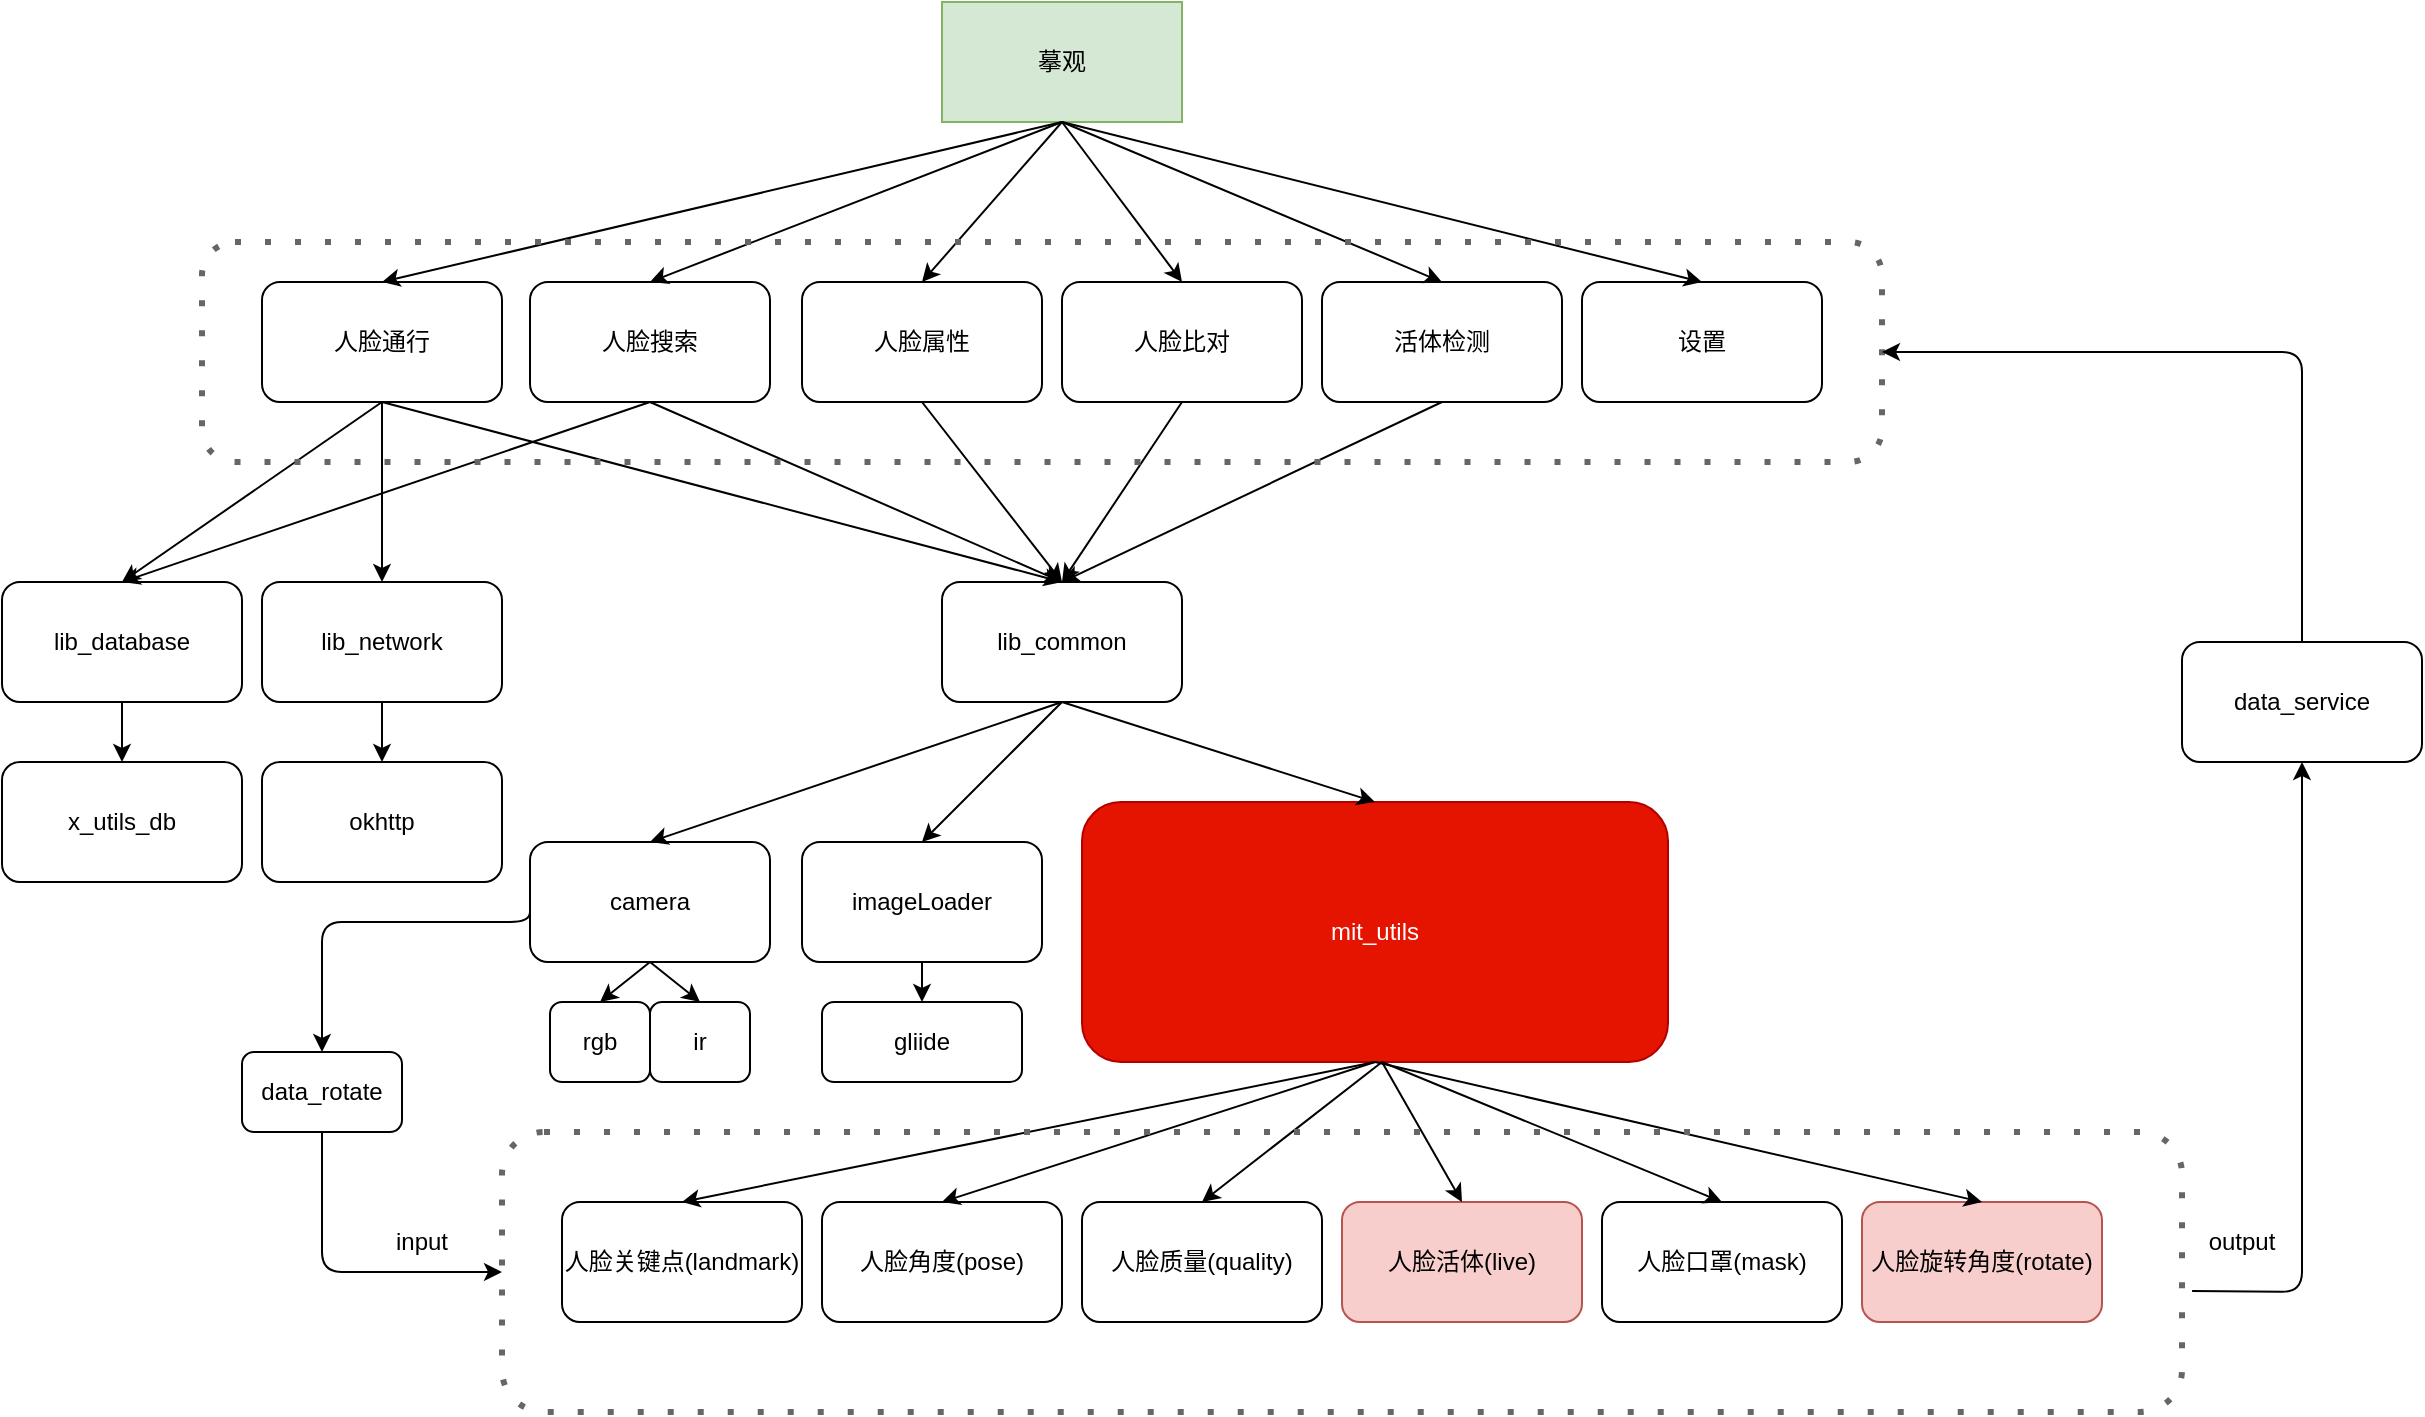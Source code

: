 <mxfile version="14.0.0" type="github"><diagram id="Extv90N4rQXWUGLAD7oc" name="Page-1"><mxGraphModel dx="1351" dy="746" grid="1" gridSize="10" guides="1" tooltips="1" connect="1" arrows="1" fold="1" page="1" pageScale="1" pageWidth="827" pageHeight="1169" math="0" shadow="0"><root><mxCell id="0"/><mxCell id="1" parent="0"/><mxCell id="HbfyA9LWIHlcO6r4rIT3-1" value="摹观" style="rounded=0;whiteSpace=wrap;html=1;fillColor=#d5e8d4;strokeColor=#82b366;" vertex="1" parent="1"><mxGeometry x="560" y="20" width="120" height="60" as="geometry"/></mxCell><mxCell id="HbfyA9LWIHlcO6r4rIT3-2" value="人脸通行" style="rounded=1;whiteSpace=wrap;html=1;" vertex="1" parent="1"><mxGeometry x="220" y="160" width="120" height="60" as="geometry"/></mxCell><mxCell id="HbfyA9LWIHlcO6r4rIT3-3" value="人脸比对" style="rounded=1;whiteSpace=wrap;html=1;" vertex="1" parent="1"><mxGeometry x="620" y="160" width="120" height="60" as="geometry"/></mxCell><mxCell id="HbfyA9LWIHlcO6r4rIT3-4" value="人脸搜索" style="rounded=1;whiteSpace=wrap;html=1;" vertex="1" parent="1"><mxGeometry x="354" y="160" width="120" height="60" as="geometry"/></mxCell><mxCell id="HbfyA9LWIHlcO6r4rIT3-5" value="人脸属性" style="rounded=1;whiteSpace=wrap;html=1;" vertex="1" parent="1"><mxGeometry x="490" y="160" width="120" height="60" as="geometry"/></mxCell><mxCell id="HbfyA9LWIHlcO6r4rIT3-6" value="lib_common" style="rounded=1;whiteSpace=wrap;html=1;" vertex="1" parent="1"><mxGeometry x="560" y="310" width="120" height="60" as="geometry"/></mxCell><mxCell id="HbfyA9LWIHlcO6r4rIT3-7" value="lib_network" style="rounded=1;whiteSpace=wrap;html=1;" vertex="1" parent="1"><mxGeometry x="220" y="310" width="120" height="60" as="geometry"/></mxCell><mxCell id="HbfyA9LWIHlcO6r4rIT3-9" value="活体检测" style="rounded=1;whiteSpace=wrap;html=1;" vertex="1" parent="1"><mxGeometry x="750" y="160" width="120" height="60" as="geometry"/></mxCell><mxCell id="HbfyA9LWIHlcO6r4rIT3-10" value="设置" style="rounded=1;whiteSpace=wrap;html=1;" vertex="1" parent="1"><mxGeometry x="880" y="160" width="120" height="60" as="geometry"/></mxCell><mxCell id="HbfyA9LWIHlcO6r4rIT3-12" value="" style="endArrow=classic;html=1;exitX=0.5;exitY=1;exitDx=0;exitDy=0;entryX=0.5;entryY=0;entryDx=0;entryDy=0;" edge="1" parent="1" source="HbfyA9LWIHlcO6r4rIT3-2" target="HbfyA9LWIHlcO6r4rIT3-6"><mxGeometry width="50" height="50" relative="1" as="geometry"><mxPoint x="610" y="270" as="sourcePoint"/><mxPoint x="660" y="220" as="targetPoint"/></mxGeometry></mxCell><mxCell id="HbfyA9LWIHlcO6r4rIT3-13" value="" style="endArrow=classic;html=1;exitX=0.5;exitY=1;exitDx=0;exitDy=0;entryX=0.5;entryY=0;entryDx=0;entryDy=0;" edge="1" parent="1" source="HbfyA9LWIHlcO6r4rIT3-4" target="HbfyA9LWIHlcO6r4rIT3-6"><mxGeometry width="50" height="50" relative="1" as="geometry"><mxPoint x="620" y="280" as="sourcePoint"/><mxPoint x="620" y="260" as="targetPoint"/></mxGeometry></mxCell><mxCell id="HbfyA9LWIHlcO6r4rIT3-14" value="" style="endArrow=classic;html=1;exitX=0.5;exitY=1;exitDx=0;exitDy=0;entryX=0.5;entryY=0;entryDx=0;entryDy=0;" edge="1" parent="1" source="HbfyA9LWIHlcO6r4rIT3-5" target="HbfyA9LWIHlcO6r4rIT3-6"><mxGeometry width="50" height="50" relative="1" as="geometry"><mxPoint x="630" y="290" as="sourcePoint"/><mxPoint x="620" y="260" as="targetPoint"/></mxGeometry></mxCell><mxCell id="HbfyA9LWIHlcO6r4rIT3-15" value="" style="endArrow=classic;html=1;exitX=0.5;exitY=1;exitDx=0;exitDy=0;entryX=0.5;entryY=0;entryDx=0;entryDy=0;" edge="1" parent="1" source="HbfyA9LWIHlcO6r4rIT3-3" target="HbfyA9LWIHlcO6r4rIT3-6"><mxGeometry width="50" height="50" relative="1" as="geometry"><mxPoint x="640" y="300" as="sourcePoint"/><mxPoint x="690" y="250" as="targetPoint"/></mxGeometry></mxCell><mxCell id="HbfyA9LWIHlcO6r4rIT3-16" value="" style="endArrow=classic;html=1;exitX=0.5;exitY=1;exitDx=0;exitDy=0;entryX=0.5;entryY=0;entryDx=0;entryDy=0;" edge="1" parent="1" source="HbfyA9LWIHlcO6r4rIT3-9" target="HbfyA9LWIHlcO6r4rIT3-6"><mxGeometry width="50" height="50" relative="1" as="geometry"><mxPoint x="650" y="310" as="sourcePoint"/><mxPoint x="700" y="260" as="targetPoint"/></mxGeometry></mxCell><mxCell id="HbfyA9LWIHlcO6r4rIT3-17" value="" style="endArrow=classic;html=1;exitX=0.5;exitY=1;exitDx=0;exitDy=0;entryX=0.5;entryY=0;entryDx=0;entryDy=0;" edge="1" parent="1" source="HbfyA9LWIHlcO6r4rIT3-2" target="HbfyA9LWIHlcO6r4rIT3-7"><mxGeometry width="50" height="50" relative="1" as="geometry"><mxPoint x="610" y="340" as="sourcePoint"/><mxPoint x="660" y="290" as="targetPoint"/></mxGeometry></mxCell><mxCell id="HbfyA9LWIHlcO6r4rIT3-18" value="lib_database" style="rounded=1;whiteSpace=wrap;html=1;" vertex="1" parent="1"><mxGeometry x="90" y="310" width="120" height="60" as="geometry"/></mxCell><mxCell id="HbfyA9LWIHlcO6r4rIT3-19" value="" style="endArrow=classic;html=1;exitX=0.5;exitY=1;exitDx=0;exitDy=0;entryX=0.5;entryY=0;entryDx=0;entryDy=0;" edge="1" parent="1" source="HbfyA9LWIHlcO6r4rIT3-2" target="HbfyA9LWIHlcO6r4rIT3-18"><mxGeometry width="50" height="50" relative="1" as="geometry"><mxPoint x="290" y="230" as="sourcePoint"/><mxPoint x="290" y="320" as="targetPoint"/></mxGeometry></mxCell><mxCell id="HbfyA9LWIHlcO6r4rIT3-20" value="" style="endArrow=classic;html=1;exitX=0.5;exitY=1;exitDx=0;exitDy=0;entryX=0.5;entryY=0;entryDx=0;entryDy=0;" edge="1" parent="1" source="HbfyA9LWIHlcO6r4rIT3-4" target="HbfyA9LWIHlcO6r4rIT3-18"><mxGeometry width="50" height="50" relative="1" as="geometry"><mxPoint x="300" y="240" as="sourcePoint"/><mxPoint x="300" y="330" as="targetPoint"/></mxGeometry></mxCell><mxCell id="HbfyA9LWIHlcO6r4rIT3-21" value="" style="endArrow=classic;html=1;exitX=0.5;exitY=1;exitDx=0;exitDy=0;entryX=0.5;entryY=0;entryDx=0;entryDy=0;" edge="1" parent="1" source="HbfyA9LWIHlcO6r4rIT3-1" target="HbfyA9LWIHlcO6r4rIT3-2"><mxGeometry width="50" height="50" relative="1" as="geometry"><mxPoint x="540" y="240" as="sourcePoint"/><mxPoint x="590" y="190" as="targetPoint"/></mxGeometry></mxCell><mxCell id="HbfyA9LWIHlcO6r4rIT3-22" value="" style="endArrow=classic;html=1;entryX=0.5;entryY=0;entryDx=0;entryDy=0;" edge="1" parent="1" target="HbfyA9LWIHlcO6r4rIT3-4"><mxGeometry width="50" height="50" relative="1" as="geometry"><mxPoint x="620" y="80" as="sourcePoint"/><mxPoint x="310" y="340" as="targetPoint"/></mxGeometry></mxCell><mxCell id="HbfyA9LWIHlcO6r4rIT3-23" value="" style="endArrow=classic;html=1;entryX=0.5;entryY=0;entryDx=0;entryDy=0;exitX=0.5;exitY=1;exitDx=0;exitDy=0;" edge="1" parent="1" source="HbfyA9LWIHlcO6r4rIT3-1" target="HbfyA9LWIHlcO6r4rIT3-5"><mxGeometry width="50" height="50" relative="1" as="geometry"><mxPoint x="630" y="90" as="sourcePoint"/><mxPoint x="424" y="170" as="targetPoint"/></mxGeometry></mxCell><mxCell id="HbfyA9LWIHlcO6r4rIT3-24" value="" style="endArrow=classic;html=1;entryX=0.5;entryY=0;entryDx=0;entryDy=0;exitX=0.5;exitY=1;exitDx=0;exitDy=0;" edge="1" parent="1" source="HbfyA9LWIHlcO6r4rIT3-1" target="HbfyA9LWIHlcO6r4rIT3-3"><mxGeometry width="50" height="50" relative="1" as="geometry"><mxPoint x="640" y="100" as="sourcePoint"/><mxPoint x="434" y="180" as="targetPoint"/></mxGeometry></mxCell><mxCell id="HbfyA9LWIHlcO6r4rIT3-25" value="" style="endArrow=classic;html=1;entryX=0.5;entryY=0;entryDx=0;entryDy=0;exitX=0.5;exitY=1;exitDx=0;exitDy=0;" edge="1" parent="1" source="HbfyA9LWIHlcO6r4rIT3-1" target="HbfyA9LWIHlcO6r4rIT3-9"><mxGeometry width="50" height="50" relative="1" as="geometry"><mxPoint x="650" y="110" as="sourcePoint"/><mxPoint x="444" y="190" as="targetPoint"/></mxGeometry></mxCell><mxCell id="HbfyA9LWIHlcO6r4rIT3-26" value="" style="endArrow=classic;html=1;entryX=0.5;entryY=0;entryDx=0;entryDy=0;" edge="1" parent="1" target="HbfyA9LWIHlcO6r4rIT3-10"><mxGeometry width="50" height="50" relative="1" as="geometry"><mxPoint x="620" y="80" as="sourcePoint"/><mxPoint x="820" y="170" as="targetPoint"/></mxGeometry></mxCell><mxCell id="HbfyA9LWIHlcO6r4rIT3-28" value="imageLoader" style="rounded=1;whiteSpace=wrap;html=1;" vertex="1" parent="1"><mxGeometry x="490" y="440" width="120" height="60" as="geometry"/></mxCell><mxCell id="HbfyA9LWIHlcO6r4rIT3-29" value="camera" style="rounded=1;whiteSpace=wrap;html=1;" vertex="1" parent="1"><mxGeometry x="354" y="440" width="120" height="60" as="geometry"/></mxCell><mxCell id="HbfyA9LWIHlcO6r4rIT3-30" value="" style="endArrow=classic;html=1;exitX=0.5;exitY=1;exitDx=0;exitDy=0;entryX=0.5;entryY=0;entryDx=0;entryDy=0;" edge="1" parent="1" source="HbfyA9LWIHlcO6r4rIT3-6" target="HbfyA9LWIHlcO6r4rIT3-28"><mxGeometry width="50" height="50" relative="1" as="geometry"><mxPoint x="530" y="480" as="sourcePoint"/><mxPoint x="580" y="430" as="targetPoint"/></mxGeometry></mxCell><mxCell id="HbfyA9LWIHlcO6r4rIT3-31" value="" style="endArrow=classic;html=1;exitX=0.5;exitY=1;exitDx=0;exitDy=0;entryX=0.5;entryY=0;entryDx=0;entryDy=0;" edge="1" parent="1" source="HbfyA9LWIHlcO6r4rIT3-6" target="HbfyA9LWIHlcO6r4rIT3-29"><mxGeometry width="50" height="50" relative="1" as="geometry"><mxPoint x="424" y="380" as="sourcePoint"/><mxPoint x="490" y="440" as="targetPoint"/></mxGeometry></mxCell><mxCell id="HbfyA9LWIHlcO6r4rIT3-33" value="ir" style="rounded=1;whiteSpace=wrap;html=1;" vertex="1" parent="1"><mxGeometry x="414" y="520" width="50" height="40" as="geometry"/></mxCell><mxCell id="HbfyA9LWIHlcO6r4rIT3-34" value="rgb" style="rounded=1;whiteSpace=wrap;html=1;" vertex="1" parent="1"><mxGeometry x="364" y="520" width="50" height="40" as="geometry"/></mxCell><mxCell id="HbfyA9LWIHlcO6r4rIT3-35" value="" style="endArrow=classic;html=1;exitX=0.5;exitY=1;exitDx=0;exitDy=0;entryX=0.5;entryY=0;entryDx=0;entryDy=0;" edge="1" parent="1" source="HbfyA9LWIHlcO6r4rIT3-29" target="HbfyA9LWIHlcO6r4rIT3-34"><mxGeometry width="50" height="50" relative="1" as="geometry"><mxPoint x="510" y="530" as="sourcePoint"/><mxPoint x="560" y="480" as="targetPoint"/></mxGeometry></mxCell><mxCell id="HbfyA9LWIHlcO6r4rIT3-36" value="" style="endArrow=classic;html=1;exitX=0.5;exitY=1;exitDx=0;exitDy=0;entryX=0.5;entryY=0;entryDx=0;entryDy=0;" edge="1" parent="1" source="HbfyA9LWIHlcO6r4rIT3-29" target="HbfyA9LWIHlcO6r4rIT3-33"><mxGeometry width="50" height="50" relative="1" as="geometry"><mxPoint x="544" y="490" as="sourcePoint"/><mxPoint x="515" y="510" as="targetPoint"/></mxGeometry></mxCell><mxCell id="HbfyA9LWIHlcO6r4rIT3-37" value="mit_utils" style="rounded=1;whiteSpace=wrap;html=1;fillColor=#e51400;strokeColor=#B20000;fontColor=#ffffff;" vertex="1" parent="1"><mxGeometry x="630" y="420" width="293" height="130" as="geometry"/></mxCell><mxCell id="HbfyA9LWIHlcO6r4rIT3-38" value="" style="endArrow=classic;html=1;exitX=0.5;exitY=1;exitDx=0;exitDy=0;entryX=0.5;entryY=0;entryDx=0;entryDy=0;" edge="1" parent="1" source="HbfyA9LWIHlcO6r4rIT3-6" target="HbfyA9LWIHlcO6r4rIT3-37"><mxGeometry width="50" height="50" relative="1" as="geometry"><mxPoint x="630" y="380" as="sourcePoint"/><mxPoint x="560" y="430" as="targetPoint"/></mxGeometry></mxCell><mxCell id="HbfyA9LWIHlcO6r4rIT3-43" value="人脸旋转角度(rotate)" style="rounded=1;whiteSpace=wrap;html=1;fillColor=#f8cecc;strokeColor=#b85450;" vertex="1" parent="1"><mxGeometry x="1020" y="620" width="120" height="60" as="geometry"/></mxCell><mxCell id="HbfyA9LWIHlcO6r4rIT3-44" value="人脸角度(pose)" style="rounded=1;whiteSpace=wrap;html=1;" vertex="1" parent="1"><mxGeometry x="500" y="620" width="120" height="60" as="geometry"/></mxCell><mxCell id="HbfyA9LWIHlcO6r4rIT3-45" value="人脸质量(quality)" style="rounded=1;whiteSpace=wrap;html=1;" vertex="1" parent="1"><mxGeometry x="630" y="620" width="120" height="60" as="geometry"/></mxCell><mxCell id="HbfyA9LWIHlcO6r4rIT3-46" value="人脸活体(live)" style="rounded=1;whiteSpace=wrap;html=1;fillColor=#f8cecc;strokeColor=#b85450;" vertex="1" parent="1"><mxGeometry x="760" y="620" width="120" height="60" as="geometry"/></mxCell><mxCell id="HbfyA9LWIHlcO6r4rIT3-47" value="人脸口罩(mask)" style="rounded=1;whiteSpace=wrap;html=1;" vertex="1" parent="1"><mxGeometry x="890" y="620" width="120" height="60" as="geometry"/></mxCell><mxCell id="HbfyA9LWIHlcO6r4rIT3-49" value="" style="endArrow=classic;html=1;entryX=0.5;entryY=0;entryDx=0;entryDy=0;exitX=0.5;exitY=1;exitDx=0;exitDy=0;" edge="1" parent="1" source="HbfyA9LWIHlcO6r4rIT3-37" target="HbfyA9LWIHlcO6r4rIT3-44"><mxGeometry width="50" height="50" relative="1" as="geometry"><mxPoint x="680" y="530" as="sourcePoint"/><mxPoint x="730" y="480" as="targetPoint"/></mxGeometry></mxCell><mxCell id="HbfyA9LWIHlcO6r4rIT3-50" value="" style="endArrow=classic;html=1;entryX=0.5;entryY=0;entryDx=0;entryDy=0;" edge="1" parent="1" target="HbfyA9LWIHlcO6r4rIT3-45"><mxGeometry width="50" height="50" relative="1" as="geometry"><mxPoint x="780" y="550" as="sourcePoint"/><mxPoint x="570.0" y="630" as="targetPoint"/></mxGeometry></mxCell><mxCell id="HbfyA9LWIHlcO6r4rIT3-51" value="" style="endArrow=classic;html=1;entryX=0.5;entryY=0;entryDx=0;entryDy=0;" edge="1" parent="1" target="HbfyA9LWIHlcO6r4rIT3-46"><mxGeometry width="50" height="50" relative="1" as="geometry"><mxPoint x="780" y="550" as="sourcePoint"/><mxPoint x="700.0" y="630" as="targetPoint"/></mxGeometry></mxCell><mxCell id="HbfyA9LWIHlcO6r4rIT3-52" value="" style="endArrow=classic;html=1;entryX=0.5;entryY=0;entryDx=0;entryDy=0;" edge="1" parent="1" target="HbfyA9LWIHlcO6r4rIT3-47"><mxGeometry width="50" height="50" relative="1" as="geometry"><mxPoint x="780" y="550" as="sourcePoint"/><mxPoint x="830" y="630" as="targetPoint"/></mxGeometry></mxCell><mxCell id="HbfyA9LWIHlcO6r4rIT3-53" value="" style="endArrow=classic;html=1;entryX=0.5;entryY=0;entryDx=0;entryDy=0;exitX=0.5;exitY=1;exitDx=0;exitDy=0;" edge="1" parent="1" source="HbfyA9LWIHlcO6r4rIT3-37" target="HbfyA9LWIHlcO6r4rIT3-43"><mxGeometry width="50" height="50" relative="1" as="geometry"><mxPoint x="790" y="560" as="sourcePoint"/><mxPoint x="960" y="630" as="targetPoint"/></mxGeometry></mxCell><mxCell id="HbfyA9LWIHlcO6r4rIT3-54" value="人脸关键点(landmark)" style="rounded=1;whiteSpace=wrap;html=1;" vertex="1" parent="1"><mxGeometry x="370" y="620" width="120" height="60" as="geometry"/></mxCell><mxCell id="HbfyA9LWIHlcO6r4rIT3-55" value="" style="endArrow=classic;html=1;entryX=0.5;entryY=0;entryDx=0;entryDy=0;exitX=0.5;exitY=1;exitDx=0;exitDy=0;" edge="1" parent="1" source="HbfyA9LWIHlcO6r4rIT3-37" target="HbfyA9LWIHlcO6r4rIT3-54"><mxGeometry width="50" height="50" relative="1" as="geometry"><mxPoint x="786.5" y="560" as="sourcePoint"/><mxPoint x="570.0" y="630" as="targetPoint"/></mxGeometry></mxCell><mxCell id="HbfyA9LWIHlcO6r4rIT3-58" value="x_utils_db" style="rounded=1;whiteSpace=wrap;html=1;" vertex="1" parent="1"><mxGeometry x="90" y="400" width="120" height="60" as="geometry"/></mxCell><mxCell id="HbfyA9LWIHlcO6r4rIT3-59" value="okhttp" style="rounded=1;whiteSpace=wrap;html=1;" vertex="1" parent="1"><mxGeometry x="220" y="400" width="120" height="60" as="geometry"/></mxCell><mxCell id="HbfyA9LWIHlcO6r4rIT3-60" value="" style="endArrow=classic;html=1;exitX=0.5;exitY=1;exitDx=0;exitDy=0;entryX=0.5;entryY=0;entryDx=0;entryDy=0;" edge="1" parent="1" source="HbfyA9LWIHlcO6r4rIT3-18" target="HbfyA9LWIHlcO6r4rIT3-58"><mxGeometry width="50" height="50" relative="1" as="geometry"><mxPoint x="670" y="390" as="sourcePoint"/><mxPoint x="720" y="340" as="targetPoint"/></mxGeometry></mxCell><mxCell id="HbfyA9LWIHlcO6r4rIT3-61" value="" style="endArrow=classic;html=1;exitX=0.5;exitY=1;exitDx=0;exitDy=0;entryX=0.5;entryY=0;entryDx=0;entryDy=0;" edge="1" parent="1" source="HbfyA9LWIHlcO6r4rIT3-7" target="HbfyA9LWIHlcO6r4rIT3-59"><mxGeometry width="50" height="50" relative="1" as="geometry"><mxPoint x="160.0" y="380" as="sourcePoint"/><mxPoint x="160.0" y="410" as="targetPoint"/></mxGeometry></mxCell><mxCell id="HbfyA9LWIHlcO6r4rIT3-63" value="gliide" style="rounded=1;whiteSpace=wrap;html=1;" vertex="1" parent="1"><mxGeometry x="500" y="520" width="100" height="40" as="geometry"/></mxCell><mxCell id="HbfyA9LWIHlcO6r4rIT3-64" value="" style="endArrow=classic;html=1;exitX=0.5;exitY=1;exitDx=0;exitDy=0;entryX=0.5;entryY=0;entryDx=0;entryDy=0;" edge="1" parent="1" source="HbfyA9LWIHlcO6r4rIT3-28" target="HbfyA9LWIHlcO6r4rIT3-63"><mxGeometry width="50" height="50" relative="1" as="geometry"><mxPoint x="670" y="390" as="sourcePoint"/><mxPoint x="720" y="340" as="targetPoint"/></mxGeometry></mxCell><mxCell id="HbfyA9LWIHlcO6r4rIT3-66" value="" style="shape=ext;rounded=1;html=1;whiteSpace=wrap;dashed=1;dashPattern=1 4;strokeColor=#666666;fontColor=#333333;fillColor=none;strokeWidth=3;" vertex="1" parent="1"><mxGeometry x="340" y="585" width="840" height="140" as="geometry"/></mxCell><mxCell id="HbfyA9LWIHlcO6r4rIT3-69" value="" style="edgeStyle=elbowEdgeStyle;elbow=vertical;endArrow=classic;html=1;exitX=0;exitY=0.5;exitDx=0;exitDy=0;entryX=0.5;entryY=0;entryDx=0;entryDy=0;" edge="1" parent="1" source="HbfyA9LWIHlcO6r4rIT3-29" target="HbfyA9LWIHlcO6r4rIT3-76"><mxGeometry width="50" height="50" relative="1" as="geometry"><mxPoint x="200" y="610" as="sourcePoint"/><mxPoint x="250" y="560" as="targetPoint"/><Array as="points"><mxPoint x="210" y="480"/></Array></mxGeometry></mxCell><mxCell id="HbfyA9LWIHlcO6r4rIT3-76" value="data_rotate" style="rounded=1;whiteSpace=wrap;html=1;strokeWidth=1;fillColor=none;gradientColor=none;" vertex="1" parent="1"><mxGeometry x="210" y="545" width="80" height="40" as="geometry"/></mxCell><mxCell id="HbfyA9LWIHlcO6r4rIT3-78" value="" style="edgeStyle=elbowEdgeStyle;elbow=vertical;endArrow=classic;html=1;exitX=0.5;exitY=1;exitDx=0;exitDy=0;entryX=0;entryY=0.5;entryDx=0;entryDy=0;" edge="1" parent="1" source="HbfyA9LWIHlcO6r4rIT3-76" target="HbfyA9LWIHlcO6r4rIT3-66"><mxGeometry width="50" height="50" relative="1" as="geometry"><mxPoint x="274" y="630" as="sourcePoint"/><mxPoint x="170.0" y="680" as="targetPoint"/><Array as="points"><mxPoint x="240" y="655"/></Array></mxGeometry></mxCell><mxCell id="HbfyA9LWIHlcO6r4rIT3-79" value="" style="shape=ext;rounded=1;html=1;whiteSpace=wrap;dashed=1;dashPattern=1 4;strokeColor=#666666;fontColor=#333333;fillColor=none;strokeWidth=3;" vertex="1" parent="1"><mxGeometry x="190" y="140" width="840" height="110" as="geometry"/></mxCell><mxCell id="HbfyA9LWIHlcO6r4rIT3-81" value="" style="edgeStyle=elbowEdgeStyle;elbow=vertical;endArrow=classic;html=1;exitX=1.006;exitY=0.568;exitDx=0;exitDy=0;entryX=0.5;entryY=1;entryDx=0;entryDy=0;exitPerimeter=0;" edge="1" parent="1" source="HbfyA9LWIHlcO6r4rIT3-66" target="HbfyA9LWIHlcO6r4rIT3-87"><mxGeometry width="50" height="50" relative="1" as="geometry"><mxPoint x="1220.0" y="515" as="sourcePoint"/><mxPoint x="1310.0" y="585" as="targetPoint"/><Array as="points"><mxPoint x="1250" y="665"/></Array></mxGeometry></mxCell><mxCell id="HbfyA9LWIHlcO6r4rIT3-85" value="input" style="text;html=1;strokeColor=none;fillColor=none;align=center;verticalAlign=middle;whiteSpace=wrap;rounded=0;" vertex="1" parent="1"><mxGeometry x="280" y="630" width="40" height="20" as="geometry"/></mxCell><mxCell id="HbfyA9LWIHlcO6r4rIT3-86" value="output" style="text;html=1;strokeColor=none;fillColor=none;align=center;verticalAlign=middle;whiteSpace=wrap;rounded=0;" vertex="1" parent="1"><mxGeometry x="1190" y="630" width="40" height="20" as="geometry"/></mxCell><mxCell id="HbfyA9LWIHlcO6r4rIT3-87" value="data_service" style="rounded=1;whiteSpace=wrap;html=1;" vertex="1" parent="1"><mxGeometry x="1180" y="340" width="120" height="60" as="geometry"/></mxCell><mxCell id="HbfyA9LWIHlcO6r4rIT3-89" value="" style="edgeStyle=elbowEdgeStyle;elbow=vertical;endArrow=classic;html=1;exitX=0.5;exitY=0;exitDx=0;exitDy=0;entryX=1;entryY=0.5;entryDx=0;entryDy=0;" edge="1" parent="1" source="HbfyA9LWIHlcO6r4rIT3-87" target="HbfyA9LWIHlcO6r4rIT3-79"><mxGeometry width="50" height="50" relative="1" as="geometry"><mxPoint x="1110" y="444.52" as="sourcePoint"/><mxPoint x="1164.96" y="180" as="targetPoint"/><Array as="points"><mxPoint x="1140" y="195"/></Array></mxGeometry></mxCell></root></mxGraphModel></diagram></mxfile>